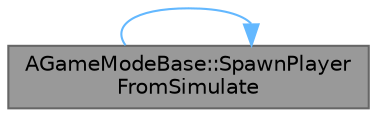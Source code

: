 digraph "AGameModeBase::SpawnPlayerFromSimulate"
{
 // INTERACTIVE_SVG=YES
 // LATEX_PDF_SIZE
  bgcolor="transparent";
  edge [fontname=Helvetica,fontsize=10,labelfontname=Helvetica,labelfontsize=10];
  node [fontname=Helvetica,fontsize=10,shape=box,height=0.2,width=0.4];
  rankdir="LR";
  Node1 [id="Node000001",label="AGameModeBase::SpawnPlayer\lFromSimulate",height=0.2,width=0.4,color="gray40", fillcolor="grey60", style="filled", fontcolor="black",tooltip="Used in the editor to spawn a PIE player after the game has already started."];
  Node1 -> Node1 [id="edge1_Node000001_Node000001",color="steelblue1",style="solid",tooltip=" "];
}
